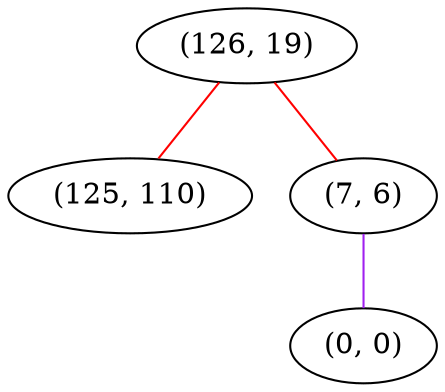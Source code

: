 graph "" {
"(126, 19)";
"(125, 110)";
"(7, 6)";
"(0, 0)";
"(126, 19)" -- "(125, 110)"  [color=red, key=0, weight=1];
"(126, 19)" -- "(7, 6)"  [color=red, key=0, weight=1];
"(7, 6)" -- "(0, 0)"  [color=purple, key=0, weight=4];
}
